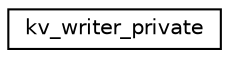 digraph G
{
  edge [fontname="Helvetica",fontsize="10",labelfontname="Helvetica",labelfontsize="10"];
  node [fontname="Helvetica",fontsize="10",shape=record];
  rankdir="LR";
  Node1 [label="kv_writer_private",height=0.2,width=0.4,color="black", fillcolor="white", style="filled",URL="$structkv__writer__private.html"];
}
